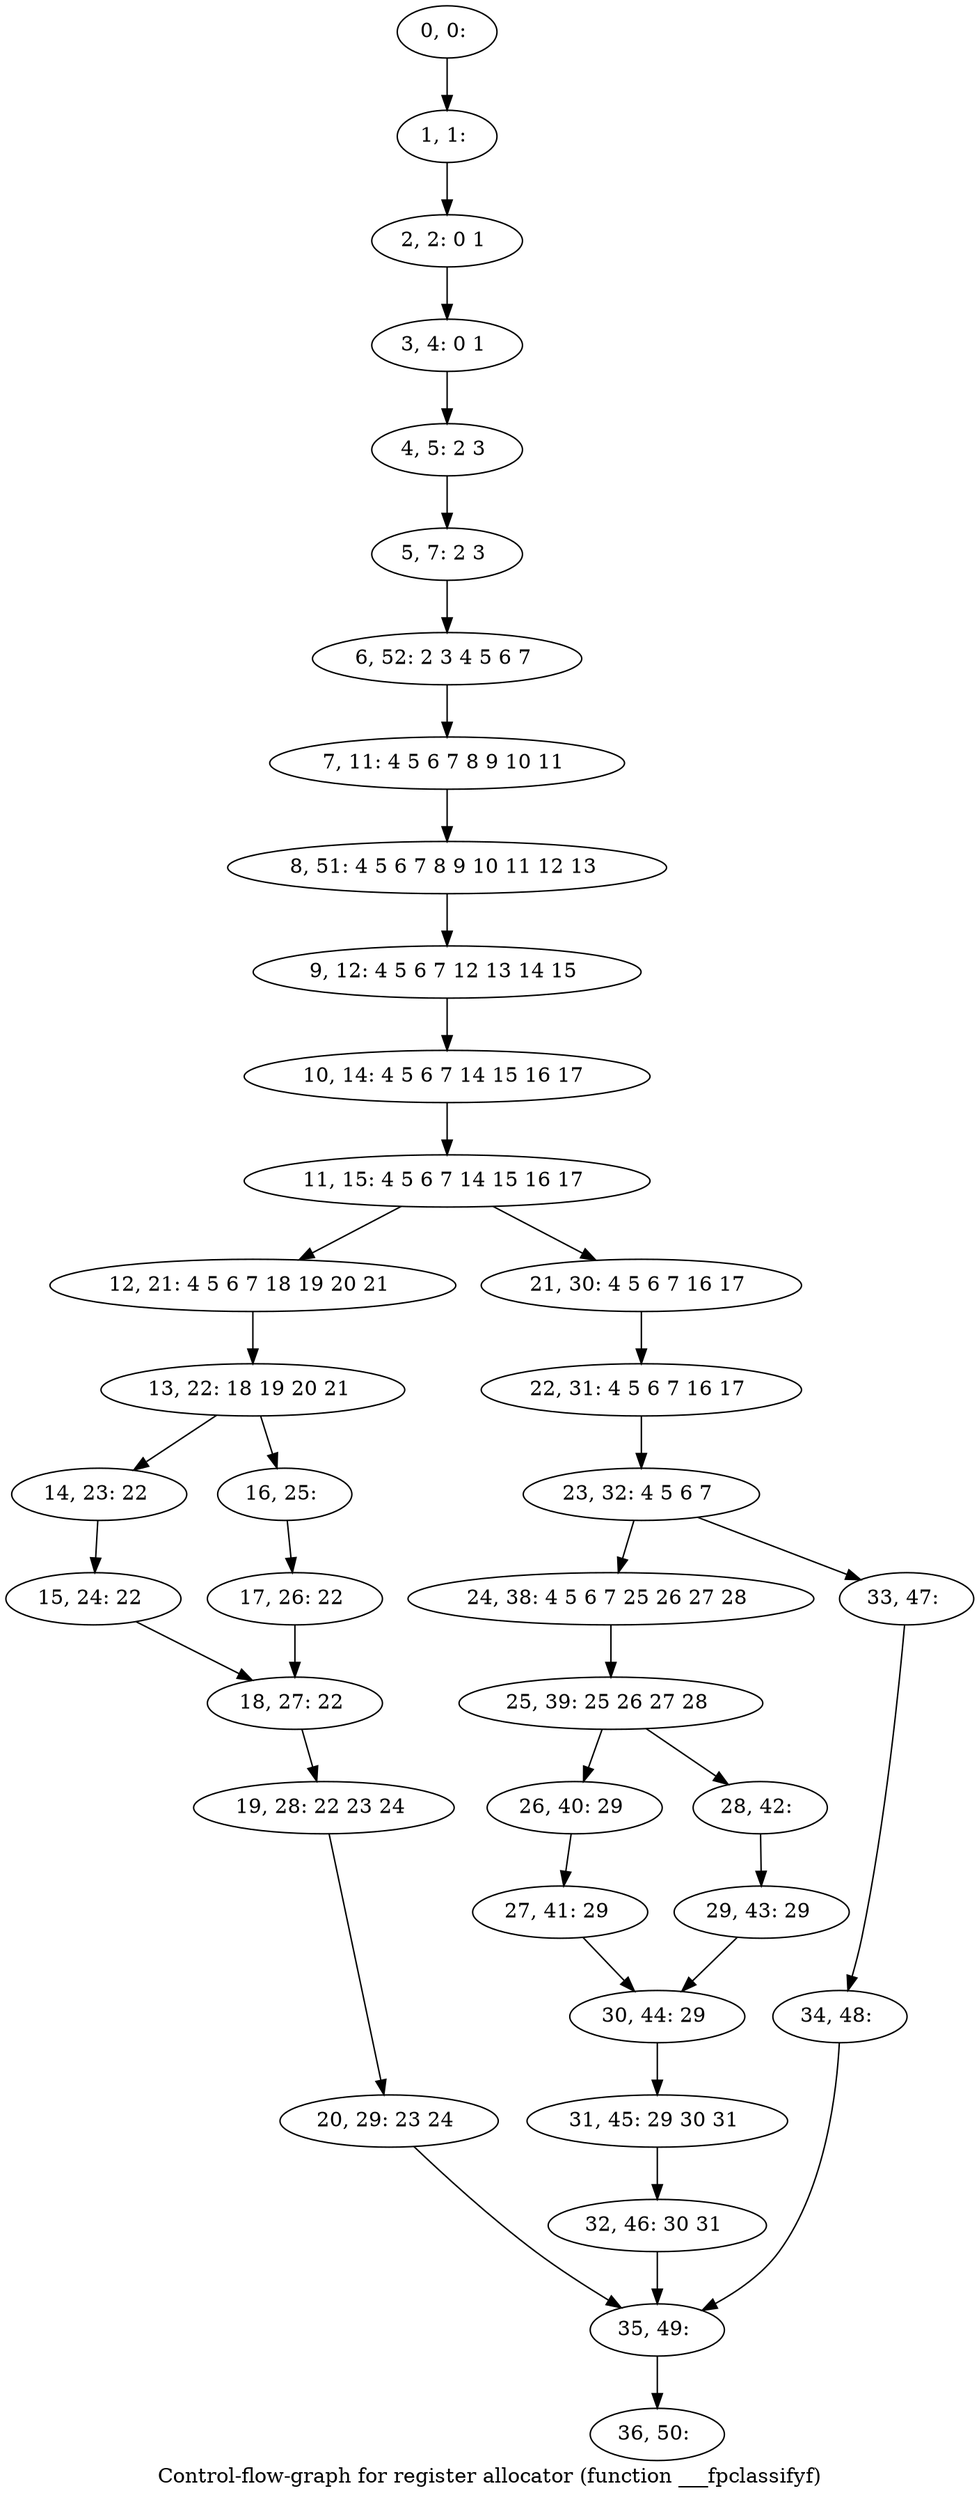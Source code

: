 digraph G {
graph [label="Control-flow-graph for register allocator (function ___fpclassifyf)"]
0[label="0, 0: "];
1[label="1, 1: "];
2[label="2, 2: 0 1 "];
3[label="3, 4: 0 1 "];
4[label="4, 5: 2 3 "];
5[label="5, 7: 2 3 "];
6[label="6, 52: 2 3 4 5 6 7 "];
7[label="7, 11: 4 5 6 7 8 9 10 11 "];
8[label="8, 51: 4 5 6 7 8 9 10 11 12 13 "];
9[label="9, 12: 4 5 6 7 12 13 14 15 "];
10[label="10, 14: 4 5 6 7 14 15 16 17 "];
11[label="11, 15: 4 5 6 7 14 15 16 17 "];
12[label="12, 21: 4 5 6 7 18 19 20 21 "];
13[label="13, 22: 18 19 20 21 "];
14[label="14, 23: 22 "];
15[label="15, 24: 22 "];
16[label="16, 25: "];
17[label="17, 26: 22 "];
18[label="18, 27: 22 "];
19[label="19, 28: 22 23 24 "];
20[label="20, 29: 23 24 "];
21[label="21, 30: 4 5 6 7 16 17 "];
22[label="22, 31: 4 5 6 7 16 17 "];
23[label="23, 32: 4 5 6 7 "];
24[label="24, 38: 4 5 6 7 25 26 27 28 "];
25[label="25, 39: 25 26 27 28 "];
26[label="26, 40: 29 "];
27[label="27, 41: 29 "];
28[label="28, 42: "];
29[label="29, 43: 29 "];
30[label="30, 44: 29 "];
31[label="31, 45: 29 30 31 "];
32[label="32, 46: 30 31 "];
33[label="33, 47: "];
34[label="34, 48: "];
35[label="35, 49: "];
36[label="36, 50: "];
0->1 ;
1->2 ;
2->3 ;
3->4 ;
4->5 ;
5->6 ;
6->7 ;
7->8 ;
8->9 ;
9->10 ;
10->11 ;
11->12 ;
11->21 ;
12->13 ;
13->14 ;
13->16 ;
14->15 ;
15->18 ;
16->17 ;
17->18 ;
18->19 ;
19->20 ;
20->35 ;
21->22 ;
22->23 ;
23->24 ;
23->33 ;
24->25 ;
25->26 ;
25->28 ;
26->27 ;
27->30 ;
28->29 ;
29->30 ;
30->31 ;
31->32 ;
32->35 ;
33->34 ;
34->35 ;
35->36 ;
}
